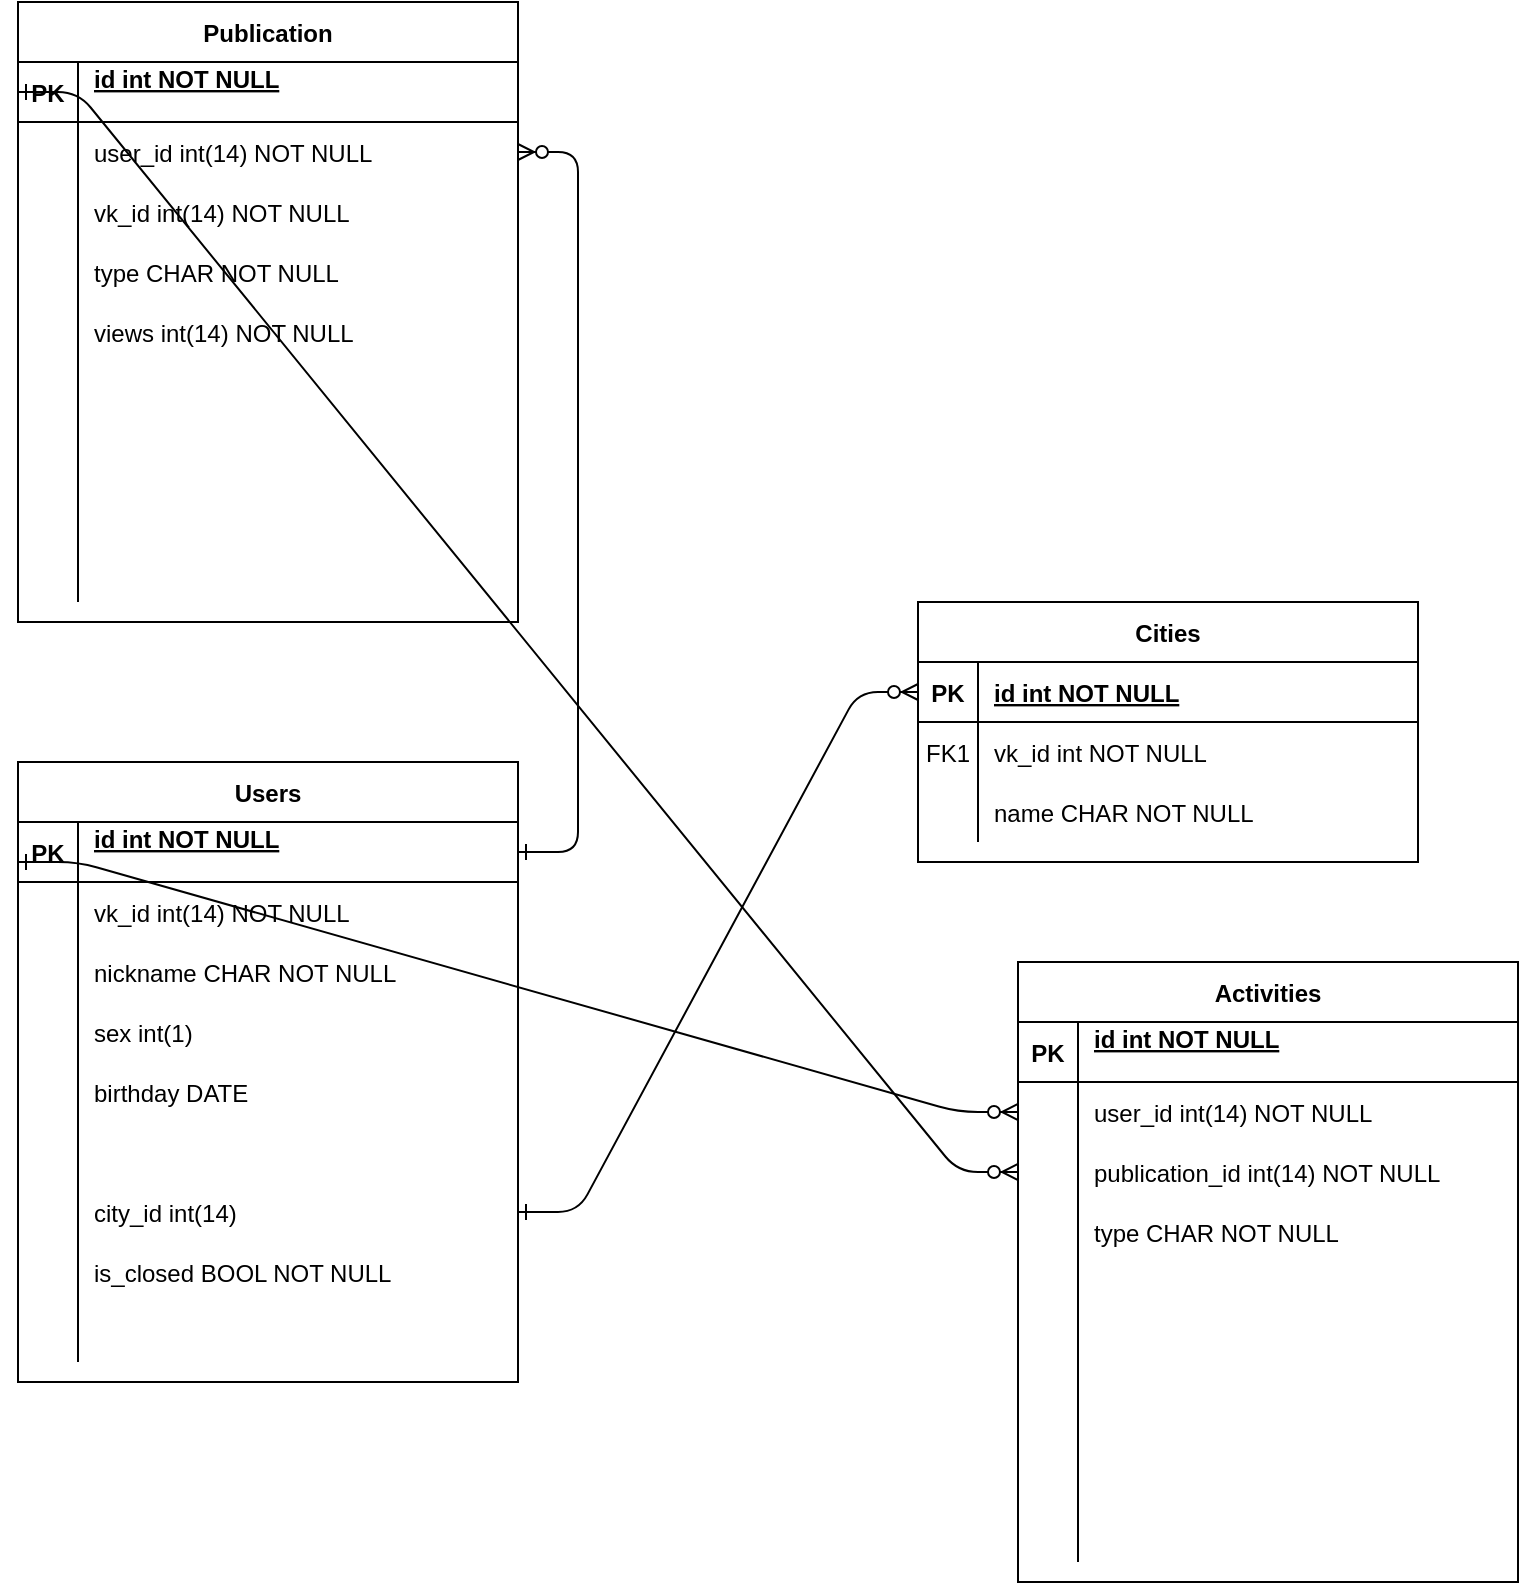 <mxfile version="22.1.22" type="embed">
  <diagram id="R2lEEEUBdFMjLlhIrx00" name="Page-1">
    <mxGraphModel dx="1005" dy="650" grid="1" gridSize="10" guides="1" tooltips="1" connect="1" arrows="1" fold="1" page="1" pageScale="1" pageWidth="850" pageHeight="1100" math="0" shadow="0" extFonts="Permanent Marker^https://fonts.googleapis.com/css?family=Permanent+Marker">
      <root>
        <mxCell id="0" />
        <mxCell id="1" parent="0" />
        <mxCell id="C-vyLk0tnHw3VtMMgP7b-23" value="Users" style="shape=table;startSize=30;container=1;collapsible=1;childLayout=tableLayout;fixedRows=1;rowLines=0;fontStyle=1;align=center;resizeLast=1;" parent="1" vertex="1">
          <mxGeometry x="60" y="630" width="250" height="310" as="geometry" />
        </mxCell>
        <mxCell id="C-vyLk0tnHw3VtMMgP7b-24" value="" style="shape=partialRectangle;collapsible=0;dropTarget=0;pointerEvents=0;fillColor=none;points=[[0,0.5],[1,0.5]];portConstraint=eastwest;top=0;left=0;right=0;bottom=1;" parent="C-vyLk0tnHw3VtMMgP7b-23" vertex="1">
          <mxGeometry y="30" width="250" height="30" as="geometry" />
        </mxCell>
        <mxCell id="C-vyLk0tnHw3VtMMgP7b-25" value="PK" style="shape=partialRectangle;overflow=hidden;connectable=0;fillColor=none;top=0;left=0;bottom=0;right=0;fontStyle=1;" parent="C-vyLk0tnHw3VtMMgP7b-24" vertex="1">
          <mxGeometry width="30" height="30" as="geometry">
            <mxRectangle width="30" height="30" as="alternateBounds" />
          </mxGeometry>
        </mxCell>
        <mxCell id="C-vyLk0tnHw3VtMMgP7b-26" value="id int NOT NULL&#xa;" style="shape=partialRectangle;overflow=hidden;connectable=0;fillColor=none;top=0;left=0;bottom=0;right=0;align=left;spacingLeft=6;fontStyle=5;" parent="C-vyLk0tnHw3VtMMgP7b-24" vertex="1">
          <mxGeometry x="30" width="220" height="30" as="geometry">
            <mxRectangle width="220" height="30" as="alternateBounds" />
          </mxGeometry>
        </mxCell>
        <mxCell id="C-vyLk0tnHw3VtMMgP7b-27" value="" style="shape=partialRectangle;collapsible=0;dropTarget=0;pointerEvents=0;fillColor=none;points=[[0,0.5],[1,0.5]];portConstraint=eastwest;top=0;left=0;right=0;bottom=0;" parent="C-vyLk0tnHw3VtMMgP7b-23" vertex="1">
          <mxGeometry y="60" width="250" height="30" as="geometry" />
        </mxCell>
        <mxCell id="C-vyLk0tnHw3VtMMgP7b-28" value="" style="shape=partialRectangle;overflow=hidden;connectable=0;fillColor=none;top=0;left=0;bottom=0;right=0;" parent="C-vyLk0tnHw3VtMMgP7b-27" vertex="1">
          <mxGeometry width="30" height="30" as="geometry">
            <mxRectangle width="30" height="30" as="alternateBounds" />
          </mxGeometry>
        </mxCell>
        <mxCell id="C-vyLk0tnHw3VtMMgP7b-29" value="vk_id int(14) NOT NULL" style="shape=partialRectangle;overflow=hidden;connectable=0;fillColor=none;top=0;left=0;bottom=0;right=0;align=left;spacingLeft=6;" parent="C-vyLk0tnHw3VtMMgP7b-27" vertex="1">
          <mxGeometry x="30" width="220" height="30" as="geometry">
            <mxRectangle width="220" height="30" as="alternateBounds" />
          </mxGeometry>
        </mxCell>
        <mxCell id="SJk2lJdAqxPDjM0oQg2l-5" value="" style="shape=partialRectangle;collapsible=0;dropTarget=0;pointerEvents=0;fillColor=none;points=[[0,0.5],[1,0.5]];portConstraint=eastwest;top=0;left=0;right=0;bottom=0;" parent="C-vyLk0tnHw3VtMMgP7b-23" vertex="1">
          <mxGeometry y="90" width="250" height="30" as="geometry" />
        </mxCell>
        <mxCell id="SJk2lJdAqxPDjM0oQg2l-6" value="" style="shape=partialRectangle;overflow=hidden;connectable=0;fillColor=none;top=0;left=0;bottom=0;right=0;" parent="SJk2lJdAqxPDjM0oQg2l-5" vertex="1">
          <mxGeometry width="30" height="30" as="geometry">
            <mxRectangle width="30" height="30" as="alternateBounds" />
          </mxGeometry>
        </mxCell>
        <mxCell id="SJk2lJdAqxPDjM0oQg2l-7" value="nickname CHAR NOT NULL" style="shape=partialRectangle;overflow=hidden;connectable=0;fillColor=none;top=0;left=0;bottom=0;right=0;align=left;spacingLeft=6;" parent="SJk2lJdAqxPDjM0oQg2l-5" vertex="1">
          <mxGeometry x="30" width="220" height="30" as="geometry">
            <mxRectangle width="220" height="30" as="alternateBounds" />
          </mxGeometry>
        </mxCell>
        <mxCell id="SJk2lJdAqxPDjM0oQg2l-8" value="" style="shape=partialRectangle;collapsible=0;dropTarget=0;pointerEvents=0;fillColor=none;points=[[0,0.5],[1,0.5]];portConstraint=eastwest;top=0;left=0;right=0;bottom=0;" parent="C-vyLk0tnHw3VtMMgP7b-23" vertex="1">
          <mxGeometry y="120" width="250" height="30" as="geometry" />
        </mxCell>
        <mxCell id="SJk2lJdAqxPDjM0oQg2l-9" value="" style="shape=partialRectangle;overflow=hidden;connectable=0;fillColor=none;top=0;left=0;bottom=0;right=0;" parent="SJk2lJdAqxPDjM0oQg2l-8" vertex="1">
          <mxGeometry width="30" height="30" as="geometry">
            <mxRectangle width="30" height="30" as="alternateBounds" />
          </mxGeometry>
        </mxCell>
        <mxCell id="SJk2lJdAqxPDjM0oQg2l-10" value="sex int(1) " style="shape=partialRectangle;overflow=hidden;connectable=0;fillColor=none;top=0;left=0;bottom=0;right=0;align=left;spacingLeft=6;" parent="SJk2lJdAqxPDjM0oQg2l-8" vertex="1">
          <mxGeometry x="30" width="220" height="30" as="geometry">
            <mxRectangle width="220" height="30" as="alternateBounds" />
          </mxGeometry>
        </mxCell>
        <mxCell id="SJk2lJdAqxPDjM0oQg2l-11" value="" style="shape=partialRectangle;collapsible=0;dropTarget=0;pointerEvents=0;fillColor=none;points=[[0,0.5],[1,0.5]];portConstraint=eastwest;top=0;left=0;right=0;bottom=0;" parent="C-vyLk0tnHw3VtMMgP7b-23" vertex="1">
          <mxGeometry y="150" width="250" height="30" as="geometry" />
        </mxCell>
        <mxCell id="SJk2lJdAqxPDjM0oQg2l-12" value="" style="shape=partialRectangle;overflow=hidden;connectable=0;fillColor=none;top=0;left=0;bottom=0;right=0;" parent="SJk2lJdAqxPDjM0oQg2l-11" vertex="1">
          <mxGeometry width="30" height="30" as="geometry">
            <mxRectangle width="30" height="30" as="alternateBounds" />
          </mxGeometry>
        </mxCell>
        <mxCell id="SJk2lJdAqxPDjM0oQg2l-13" value="birthday DATE" style="shape=partialRectangle;overflow=hidden;connectable=0;fillColor=none;top=0;left=0;bottom=0;right=0;align=left;spacingLeft=6;" parent="SJk2lJdAqxPDjM0oQg2l-11" vertex="1">
          <mxGeometry x="30" width="220" height="30" as="geometry">
            <mxRectangle width="220" height="30" as="alternateBounds" />
          </mxGeometry>
        </mxCell>
        <mxCell id="SJk2lJdAqxPDjM0oQg2l-14" value="" style="shape=partialRectangle;collapsible=0;dropTarget=0;pointerEvents=0;fillColor=none;points=[[0,0.5],[1,0.5]];portConstraint=eastwest;top=0;left=0;right=0;bottom=0;" parent="C-vyLk0tnHw3VtMMgP7b-23" vertex="1">
          <mxGeometry y="180" width="250" height="30" as="geometry" />
        </mxCell>
        <mxCell id="SJk2lJdAqxPDjM0oQg2l-15" value="" style="shape=partialRectangle;overflow=hidden;connectable=0;fillColor=none;top=0;left=0;bottom=0;right=0;" parent="SJk2lJdAqxPDjM0oQg2l-14" vertex="1">
          <mxGeometry width="30" height="30" as="geometry">
            <mxRectangle width="30" height="30" as="alternateBounds" />
          </mxGeometry>
        </mxCell>
        <mxCell id="SJk2lJdAqxPDjM0oQg2l-16" value="" style="shape=partialRectangle;overflow=hidden;connectable=0;fillColor=none;top=0;left=0;bottom=0;right=0;align=left;spacingLeft=6;" parent="SJk2lJdAqxPDjM0oQg2l-14" vertex="1">
          <mxGeometry x="30" width="220" height="30" as="geometry">
            <mxRectangle width="220" height="30" as="alternateBounds" />
          </mxGeometry>
        </mxCell>
        <mxCell id="SJk2lJdAqxPDjM0oQg2l-36" value="" style="shape=partialRectangle;collapsible=0;dropTarget=0;pointerEvents=0;fillColor=none;points=[[0,0.5],[1,0.5]];portConstraint=eastwest;top=0;left=0;right=0;bottom=0;" parent="C-vyLk0tnHw3VtMMgP7b-23" vertex="1">
          <mxGeometry y="210" width="250" height="30" as="geometry" />
        </mxCell>
        <mxCell id="SJk2lJdAqxPDjM0oQg2l-37" value="" style="shape=partialRectangle;overflow=hidden;connectable=0;fillColor=none;top=0;left=0;bottom=0;right=0;" parent="SJk2lJdAqxPDjM0oQg2l-36" vertex="1">
          <mxGeometry width="30" height="30" as="geometry">
            <mxRectangle width="30" height="30" as="alternateBounds" />
          </mxGeometry>
        </mxCell>
        <mxCell id="SJk2lJdAqxPDjM0oQg2l-38" value="city_id int(14)" style="shape=partialRectangle;overflow=hidden;connectable=0;fillColor=none;top=0;left=0;bottom=0;right=0;align=left;spacingLeft=6;" parent="SJk2lJdAqxPDjM0oQg2l-36" vertex="1">
          <mxGeometry x="30" width="220" height="30" as="geometry">
            <mxRectangle width="220" height="30" as="alternateBounds" />
          </mxGeometry>
        </mxCell>
        <mxCell id="SJk2lJdAqxPDjM0oQg2l-39" value="" style="shape=partialRectangle;collapsible=0;dropTarget=0;pointerEvents=0;fillColor=none;points=[[0,0.5],[1,0.5]];portConstraint=eastwest;top=0;left=0;right=0;bottom=0;" parent="C-vyLk0tnHw3VtMMgP7b-23" vertex="1">
          <mxGeometry y="240" width="250" height="30" as="geometry" />
        </mxCell>
        <mxCell id="SJk2lJdAqxPDjM0oQg2l-40" value="" style="shape=partialRectangle;overflow=hidden;connectable=0;fillColor=none;top=0;left=0;bottom=0;right=0;" parent="SJk2lJdAqxPDjM0oQg2l-39" vertex="1">
          <mxGeometry width="30" height="30" as="geometry">
            <mxRectangle width="30" height="30" as="alternateBounds" />
          </mxGeometry>
        </mxCell>
        <mxCell id="SJk2lJdAqxPDjM0oQg2l-41" value="is_closed BOOL NOT NULL" style="shape=partialRectangle;overflow=hidden;connectable=0;fillColor=none;top=0;left=0;bottom=0;right=0;align=left;spacingLeft=6;" parent="SJk2lJdAqxPDjM0oQg2l-39" vertex="1">
          <mxGeometry x="30" width="220" height="30" as="geometry">
            <mxRectangle width="220" height="30" as="alternateBounds" />
          </mxGeometry>
        </mxCell>
        <mxCell id="SJk2lJdAqxPDjM0oQg2l-42" value="" style="shape=partialRectangle;collapsible=0;dropTarget=0;pointerEvents=0;fillColor=none;points=[[0,0.5],[1,0.5]];portConstraint=eastwest;top=0;left=0;right=0;bottom=0;" parent="C-vyLk0tnHw3VtMMgP7b-23" vertex="1">
          <mxGeometry y="270" width="250" height="30" as="geometry" />
        </mxCell>
        <mxCell id="SJk2lJdAqxPDjM0oQg2l-43" value="" style="shape=partialRectangle;overflow=hidden;connectable=0;fillColor=none;top=0;left=0;bottom=0;right=0;" parent="SJk2lJdAqxPDjM0oQg2l-42" vertex="1">
          <mxGeometry width="30" height="30" as="geometry">
            <mxRectangle width="30" height="30" as="alternateBounds" />
          </mxGeometry>
        </mxCell>
        <mxCell id="SJk2lJdAqxPDjM0oQg2l-44" value="" style="shape=partialRectangle;overflow=hidden;connectable=0;fillColor=none;top=0;left=0;bottom=0;right=0;align=left;spacingLeft=6;" parent="SJk2lJdAqxPDjM0oQg2l-42" vertex="1">
          <mxGeometry x="30" width="220" height="30" as="geometry">
            <mxRectangle width="220" height="30" as="alternateBounds" />
          </mxGeometry>
        </mxCell>
        <mxCell id="SJk2lJdAqxPDjM0oQg2l-55" value="Cities" style="shape=table;startSize=30;container=1;collapsible=1;childLayout=tableLayout;fixedRows=1;rowLines=0;fontStyle=1;align=center;resizeLast=1;" parent="1" vertex="1">
          <mxGeometry x="510" y="550" width="250" height="130" as="geometry" />
        </mxCell>
        <mxCell id="SJk2lJdAqxPDjM0oQg2l-56" value="" style="shape=partialRectangle;collapsible=0;dropTarget=0;pointerEvents=0;fillColor=none;points=[[0,0.5],[1,0.5]];portConstraint=eastwest;top=0;left=0;right=0;bottom=1;" parent="SJk2lJdAqxPDjM0oQg2l-55" vertex="1">
          <mxGeometry y="30" width="250" height="30" as="geometry" />
        </mxCell>
        <mxCell id="SJk2lJdAqxPDjM0oQg2l-57" value="PK" style="shape=partialRectangle;overflow=hidden;connectable=0;fillColor=none;top=0;left=0;bottom=0;right=0;fontStyle=1;" parent="SJk2lJdAqxPDjM0oQg2l-56" vertex="1">
          <mxGeometry width="30" height="30" as="geometry">
            <mxRectangle width="30" height="30" as="alternateBounds" />
          </mxGeometry>
        </mxCell>
        <mxCell id="SJk2lJdAqxPDjM0oQg2l-58" value="id int NOT NULL " style="shape=partialRectangle;overflow=hidden;connectable=0;fillColor=none;top=0;left=0;bottom=0;right=0;align=left;spacingLeft=6;fontStyle=5;" parent="SJk2lJdAqxPDjM0oQg2l-56" vertex="1">
          <mxGeometry x="30" width="220" height="30" as="geometry">
            <mxRectangle width="220" height="30" as="alternateBounds" />
          </mxGeometry>
        </mxCell>
        <mxCell id="SJk2lJdAqxPDjM0oQg2l-59" value="" style="shape=partialRectangle;collapsible=0;dropTarget=0;pointerEvents=0;fillColor=none;points=[[0,0.5],[1,0.5]];portConstraint=eastwest;top=0;left=0;right=0;bottom=0;" parent="SJk2lJdAqxPDjM0oQg2l-55" vertex="1">
          <mxGeometry y="60" width="250" height="30" as="geometry" />
        </mxCell>
        <mxCell id="SJk2lJdAqxPDjM0oQg2l-60" value="FK1" style="shape=partialRectangle;overflow=hidden;connectable=0;fillColor=none;top=0;left=0;bottom=0;right=0;" parent="SJk2lJdAqxPDjM0oQg2l-59" vertex="1">
          <mxGeometry width="30" height="30" as="geometry">
            <mxRectangle width="30" height="30" as="alternateBounds" />
          </mxGeometry>
        </mxCell>
        <mxCell id="SJk2lJdAqxPDjM0oQg2l-61" value="vk_id int NOT NULL" style="shape=partialRectangle;overflow=hidden;connectable=0;fillColor=none;top=0;left=0;bottom=0;right=0;align=left;spacingLeft=6;" parent="SJk2lJdAqxPDjM0oQg2l-59" vertex="1">
          <mxGeometry x="30" width="220" height="30" as="geometry">
            <mxRectangle width="220" height="30" as="alternateBounds" />
          </mxGeometry>
        </mxCell>
        <mxCell id="SJk2lJdAqxPDjM0oQg2l-62" value="" style="shape=partialRectangle;collapsible=0;dropTarget=0;pointerEvents=0;fillColor=none;points=[[0,0.5],[1,0.5]];portConstraint=eastwest;top=0;left=0;right=0;bottom=0;" parent="SJk2lJdAqxPDjM0oQg2l-55" vertex="1">
          <mxGeometry y="90" width="250" height="30" as="geometry" />
        </mxCell>
        <mxCell id="SJk2lJdAqxPDjM0oQg2l-63" value="" style="shape=partialRectangle;overflow=hidden;connectable=0;fillColor=none;top=0;left=0;bottom=0;right=0;" parent="SJk2lJdAqxPDjM0oQg2l-62" vertex="1">
          <mxGeometry width="30" height="30" as="geometry">
            <mxRectangle width="30" height="30" as="alternateBounds" />
          </mxGeometry>
        </mxCell>
        <mxCell id="SJk2lJdAqxPDjM0oQg2l-64" value="name CHAR NOT NULL" style="shape=partialRectangle;overflow=hidden;connectable=0;fillColor=none;top=0;left=0;bottom=0;right=0;align=left;spacingLeft=6;" parent="SJk2lJdAqxPDjM0oQg2l-62" vertex="1">
          <mxGeometry x="30" width="220" height="30" as="geometry">
            <mxRectangle width="220" height="30" as="alternateBounds" />
          </mxGeometry>
        </mxCell>
        <mxCell id="SJk2lJdAqxPDjM0oQg2l-69" value="" style="edgeStyle=entityRelationEdgeStyle;endArrow=ERzeroToMany;startArrow=ERone;endFill=1;startFill=0;entryX=0;entryY=0.5;entryDx=0;entryDy=0;exitX=1;exitY=0.5;exitDx=0;exitDy=0;" parent="1" source="SJk2lJdAqxPDjM0oQg2l-36" target="SJk2lJdAqxPDjM0oQg2l-56" edge="1">
          <mxGeometry width="100" height="100" relative="1" as="geometry">
            <mxPoint x="360" y="990" as="sourcePoint" />
            <mxPoint x="430" y="760" as="targetPoint" />
            <Array as="points">
              <mxPoint x="60" y="670" />
              <mxPoint x="100" y="740" />
              <mxPoint x="370" y="750" />
              <mxPoint x="100" y="750" />
            </Array>
          </mxGeometry>
        </mxCell>
        <mxCell id="SJk2lJdAqxPDjM0oQg2l-71" value="Publication" style="shape=table;startSize=30;container=1;collapsible=1;childLayout=tableLayout;fixedRows=1;rowLines=0;fontStyle=1;align=center;resizeLast=1;" parent="1" vertex="1">
          <mxGeometry x="60" y="250" width="250" height="310" as="geometry" />
        </mxCell>
        <mxCell id="SJk2lJdAqxPDjM0oQg2l-72" value="" style="shape=partialRectangle;collapsible=0;dropTarget=0;pointerEvents=0;fillColor=none;points=[[0,0.5],[1,0.5]];portConstraint=eastwest;top=0;left=0;right=0;bottom=1;" parent="SJk2lJdAqxPDjM0oQg2l-71" vertex="1">
          <mxGeometry y="30" width="250" height="30" as="geometry" />
        </mxCell>
        <mxCell id="SJk2lJdAqxPDjM0oQg2l-73" value="PK" style="shape=partialRectangle;overflow=hidden;connectable=0;fillColor=none;top=0;left=0;bottom=0;right=0;fontStyle=1;" parent="SJk2lJdAqxPDjM0oQg2l-72" vertex="1">
          <mxGeometry width="30" height="30" as="geometry">
            <mxRectangle width="30" height="30" as="alternateBounds" />
          </mxGeometry>
        </mxCell>
        <mxCell id="SJk2lJdAqxPDjM0oQg2l-74" value="id int NOT NULL&#xa;" style="shape=partialRectangle;overflow=hidden;connectable=0;fillColor=none;top=0;left=0;bottom=0;right=0;align=left;spacingLeft=6;fontStyle=5;" parent="SJk2lJdAqxPDjM0oQg2l-72" vertex="1">
          <mxGeometry x="30" width="220" height="30" as="geometry">
            <mxRectangle width="220" height="30" as="alternateBounds" />
          </mxGeometry>
        </mxCell>
        <mxCell id="SJk2lJdAqxPDjM0oQg2l-75" value="" style="shape=partialRectangle;collapsible=0;dropTarget=0;pointerEvents=0;fillColor=none;points=[[0,0.5],[1,0.5]];portConstraint=eastwest;top=0;left=0;right=0;bottom=0;" parent="SJk2lJdAqxPDjM0oQg2l-71" vertex="1">
          <mxGeometry y="60" width="250" height="30" as="geometry" />
        </mxCell>
        <mxCell id="SJk2lJdAqxPDjM0oQg2l-76" value="" style="shape=partialRectangle;overflow=hidden;connectable=0;fillColor=none;top=0;left=0;bottom=0;right=0;" parent="SJk2lJdAqxPDjM0oQg2l-75" vertex="1">
          <mxGeometry width="30" height="30" as="geometry">
            <mxRectangle width="30" height="30" as="alternateBounds" />
          </mxGeometry>
        </mxCell>
        <mxCell id="SJk2lJdAqxPDjM0oQg2l-77" value="user_id int(14) NOT NULL" style="shape=partialRectangle;overflow=hidden;connectable=0;fillColor=none;top=0;left=0;bottom=0;right=0;align=left;spacingLeft=6;" parent="SJk2lJdAqxPDjM0oQg2l-75" vertex="1">
          <mxGeometry x="30" width="220" height="30" as="geometry">
            <mxRectangle width="220" height="30" as="alternateBounds" />
          </mxGeometry>
        </mxCell>
        <mxCell id="SJk2lJdAqxPDjM0oQg2l-78" value="" style="shape=partialRectangle;collapsible=0;dropTarget=0;pointerEvents=0;fillColor=none;points=[[0,0.5],[1,0.5]];portConstraint=eastwest;top=0;left=0;right=0;bottom=0;" parent="SJk2lJdAqxPDjM0oQg2l-71" vertex="1">
          <mxGeometry y="90" width="250" height="30" as="geometry" />
        </mxCell>
        <mxCell id="SJk2lJdAqxPDjM0oQg2l-79" value="" style="shape=partialRectangle;overflow=hidden;connectable=0;fillColor=none;top=0;left=0;bottom=0;right=0;" parent="SJk2lJdAqxPDjM0oQg2l-78" vertex="1">
          <mxGeometry width="30" height="30" as="geometry">
            <mxRectangle width="30" height="30" as="alternateBounds" />
          </mxGeometry>
        </mxCell>
        <mxCell id="SJk2lJdAqxPDjM0oQg2l-80" value="vk_id int(14) NOT NULL" style="shape=partialRectangle;overflow=hidden;connectable=0;fillColor=none;top=0;left=0;bottom=0;right=0;align=left;spacingLeft=6;" parent="SJk2lJdAqxPDjM0oQg2l-78" vertex="1">
          <mxGeometry x="30" width="220" height="30" as="geometry">
            <mxRectangle width="220" height="30" as="alternateBounds" />
          </mxGeometry>
        </mxCell>
        <mxCell id="SJk2lJdAqxPDjM0oQg2l-81" value="" style="shape=partialRectangle;collapsible=0;dropTarget=0;pointerEvents=0;fillColor=none;points=[[0,0.5],[1,0.5]];portConstraint=eastwest;top=0;left=0;right=0;bottom=0;" parent="SJk2lJdAqxPDjM0oQg2l-71" vertex="1">
          <mxGeometry y="120" width="250" height="30" as="geometry" />
        </mxCell>
        <mxCell id="SJk2lJdAqxPDjM0oQg2l-82" value="" style="shape=partialRectangle;overflow=hidden;connectable=0;fillColor=none;top=0;left=0;bottom=0;right=0;" parent="SJk2lJdAqxPDjM0oQg2l-81" vertex="1">
          <mxGeometry width="30" height="30" as="geometry">
            <mxRectangle width="30" height="30" as="alternateBounds" />
          </mxGeometry>
        </mxCell>
        <mxCell id="SJk2lJdAqxPDjM0oQg2l-83" value="type CHAR NOT NULL" style="shape=partialRectangle;overflow=hidden;connectable=0;fillColor=none;top=0;left=0;bottom=0;right=0;align=left;spacingLeft=6;" parent="SJk2lJdAqxPDjM0oQg2l-81" vertex="1">
          <mxGeometry x="30" width="220" height="30" as="geometry">
            <mxRectangle width="220" height="30" as="alternateBounds" />
          </mxGeometry>
        </mxCell>
        <mxCell id="SJk2lJdAqxPDjM0oQg2l-84" value="" style="shape=partialRectangle;collapsible=0;dropTarget=0;pointerEvents=0;fillColor=none;points=[[0,0.5],[1,0.5]];portConstraint=eastwest;top=0;left=0;right=0;bottom=0;" parent="SJk2lJdAqxPDjM0oQg2l-71" vertex="1">
          <mxGeometry y="150" width="250" height="30" as="geometry" />
        </mxCell>
        <mxCell id="SJk2lJdAqxPDjM0oQg2l-85" value="" style="shape=partialRectangle;overflow=hidden;connectable=0;fillColor=none;top=0;left=0;bottom=0;right=0;" parent="SJk2lJdAqxPDjM0oQg2l-84" vertex="1">
          <mxGeometry width="30" height="30" as="geometry">
            <mxRectangle width="30" height="30" as="alternateBounds" />
          </mxGeometry>
        </mxCell>
        <mxCell id="SJk2lJdAqxPDjM0oQg2l-86" value="" style="shape=partialRectangle;overflow=hidden;connectable=0;fillColor=none;top=0;left=0;bottom=0;right=0;align=left;spacingLeft=6;" parent="SJk2lJdAqxPDjM0oQg2l-84" vertex="1">
          <mxGeometry x="30" width="220" height="30" as="geometry">
            <mxRectangle width="220" height="30" as="alternateBounds" />
          </mxGeometry>
        </mxCell>
        <mxCell id="SJk2lJdAqxPDjM0oQg2l-87" value="" style="shape=partialRectangle;collapsible=0;dropTarget=0;pointerEvents=0;fillColor=none;points=[[0,0.5],[1,0.5]];portConstraint=eastwest;top=0;left=0;right=0;bottom=0;" parent="SJk2lJdAqxPDjM0oQg2l-71" vertex="1">
          <mxGeometry y="180" width="250" height="30" as="geometry" />
        </mxCell>
        <mxCell id="SJk2lJdAqxPDjM0oQg2l-88" value="" style="shape=partialRectangle;overflow=hidden;connectable=0;fillColor=none;top=0;left=0;bottom=0;right=0;" parent="SJk2lJdAqxPDjM0oQg2l-87" vertex="1">
          <mxGeometry width="30" height="30" as="geometry">
            <mxRectangle width="30" height="30" as="alternateBounds" />
          </mxGeometry>
        </mxCell>
        <mxCell id="SJk2lJdAqxPDjM0oQg2l-89" value="" style="shape=partialRectangle;overflow=hidden;connectable=0;fillColor=none;top=0;left=0;bottom=0;right=0;align=left;spacingLeft=6;" parent="SJk2lJdAqxPDjM0oQg2l-87" vertex="1">
          <mxGeometry x="30" width="220" height="30" as="geometry">
            <mxRectangle width="220" height="30" as="alternateBounds" />
          </mxGeometry>
        </mxCell>
        <mxCell id="SJk2lJdAqxPDjM0oQg2l-90" value="" style="shape=partialRectangle;collapsible=0;dropTarget=0;pointerEvents=0;fillColor=none;points=[[0,0.5],[1,0.5]];portConstraint=eastwest;top=0;left=0;right=0;bottom=0;" parent="SJk2lJdAqxPDjM0oQg2l-71" vertex="1">
          <mxGeometry y="210" width="250" height="30" as="geometry" />
        </mxCell>
        <mxCell id="SJk2lJdAqxPDjM0oQg2l-91" value="" style="shape=partialRectangle;overflow=hidden;connectable=0;fillColor=none;top=0;left=0;bottom=0;right=0;" parent="SJk2lJdAqxPDjM0oQg2l-90" vertex="1">
          <mxGeometry width="30" height="30" as="geometry">
            <mxRectangle width="30" height="30" as="alternateBounds" />
          </mxGeometry>
        </mxCell>
        <mxCell id="SJk2lJdAqxPDjM0oQg2l-92" value="" style="shape=partialRectangle;overflow=hidden;connectable=0;fillColor=none;top=0;left=0;bottom=0;right=0;align=left;spacingLeft=6;" parent="SJk2lJdAqxPDjM0oQg2l-90" vertex="1">
          <mxGeometry x="30" width="220" height="30" as="geometry">
            <mxRectangle width="220" height="30" as="alternateBounds" />
          </mxGeometry>
        </mxCell>
        <mxCell id="SJk2lJdAqxPDjM0oQg2l-93" value="" style="shape=partialRectangle;collapsible=0;dropTarget=0;pointerEvents=0;fillColor=none;points=[[0,0.5],[1,0.5]];portConstraint=eastwest;top=0;left=0;right=0;bottom=0;" parent="SJk2lJdAqxPDjM0oQg2l-71" vertex="1">
          <mxGeometry y="240" width="250" height="30" as="geometry" />
        </mxCell>
        <mxCell id="SJk2lJdAqxPDjM0oQg2l-94" value="" style="shape=partialRectangle;overflow=hidden;connectable=0;fillColor=none;top=0;left=0;bottom=0;right=0;" parent="SJk2lJdAqxPDjM0oQg2l-93" vertex="1">
          <mxGeometry width="30" height="30" as="geometry">
            <mxRectangle width="30" height="30" as="alternateBounds" />
          </mxGeometry>
        </mxCell>
        <mxCell id="SJk2lJdAqxPDjM0oQg2l-95" value="" style="shape=partialRectangle;overflow=hidden;connectable=0;fillColor=none;top=0;left=0;bottom=0;right=0;align=left;spacingLeft=6;" parent="SJk2lJdAqxPDjM0oQg2l-93" vertex="1">
          <mxGeometry x="30" width="220" height="30" as="geometry">
            <mxRectangle width="220" height="30" as="alternateBounds" />
          </mxGeometry>
        </mxCell>
        <mxCell id="SJk2lJdAqxPDjM0oQg2l-96" value="" style="shape=partialRectangle;collapsible=0;dropTarget=0;pointerEvents=0;fillColor=none;points=[[0,0.5],[1,0.5]];portConstraint=eastwest;top=0;left=0;right=0;bottom=0;" parent="SJk2lJdAqxPDjM0oQg2l-71" vertex="1">
          <mxGeometry y="270" width="250" height="30" as="geometry" />
        </mxCell>
        <mxCell id="SJk2lJdAqxPDjM0oQg2l-97" value="" style="shape=partialRectangle;overflow=hidden;connectable=0;fillColor=none;top=0;left=0;bottom=0;right=0;" parent="SJk2lJdAqxPDjM0oQg2l-96" vertex="1">
          <mxGeometry width="30" height="30" as="geometry">
            <mxRectangle width="30" height="30" as="alternateBounds" />
          </mxGeometry>
        </mxCell>
        <mxCell id="SJk2lJdAqxPDjM0oQg2l-98" value="" style="shape=partialRectangle;overflow=hidden;connectable=0;fillColor=none;top=0;left=0;bottom=0;right=0;align=left;spacingLeft=6;" parent="SJk2lJdAqxPDjM0oQg2l-96" vertex="1">
          <mxGeometry x="30" width="220" height="30" as="geometry">
            <mxRectangle width="220" height="30" as="alternateBounds" />
          </mxGeometry>
        </mxCell>
        <mxCell id="SJk2lJdAqxPDjM0oQg2l-99" value="" style="edgeStyle=entityRelationEdgeStyle;endArrow=ERzeroToMany;startArrow=ERone;endFill=1;startFill=0;exitX=1;exitY=0.5;exitDx=0;exitDy=0;" parent="1" source="C-vyLk0tnHw3VtMMgP7b-24" target="SJk2lJdAqxPDjM0oQg2l-75" edge="1">
          <mxGeometry width="100" height="100" relative="1" as="geometry">
            <mxPoint x="370" y="625" as="sourcePoint" />
            <mxPoint x="460" y="565" as="targetPoint" />
            <Array as="points">
              <mxPoint x="70" y="680" />
              <mxPoint x="350" y="810" />
              <mxPoint x="110" y="750" />
              <mxPoint x="420" y="820" />
              <mxPoint x="380" y="760" />
              <mxPoint x="110" y="760" />
            </Array>
          </mxGeometry>
        </mxCell>
        <mxCell id="SJk2lJdAqxPDjM0oQg2l-101" value="Activities" style="shape=table;startSize=30;container=1;collapsible=1;childLayout=tableLayout;fixedRows=1;rowLines=0;fontStyle=1;align=center;resizeLast=1;" parent="1" vertex="1">
          <mxGeometry x="560" y="730" width="250" height="310" as="geometry" />
        </mxCell>
        <mxCell id="SJk2lJdAqxPDjM0oQg2l-102" value="" style="shape=partialRectangle;collapsible=0;dropTarget=0;pointerEvents=0;fillColor=none;points=[[0,0.5],[1,0.5]];portConstraint=eastwest;top=0;left=0;right=0;bottom=1;" parent="SJk2lJdAqxPDjM0oQg2l-101" vertex="1">
          <mxGeometry y="30" width="250" height="30" as="geometry" />
        </mxCell>
        <mxCell id="SJk2lJdAqxPDjM0oQg2l-103" value="PK" style="shape=partialRectangle;overflow=hidden;connectable=0;fillColor=none;top=0;left=0;bottom=0;right=0;fontStyle=1;" parent="SJk2lJdAqxPDjM0oQg2l-102" vertex="1">
          <mxGeometry width="30" height="30" as="geometry">
            <mxRectangle width="30" height="30" as="alternateBounds" />
          </mxGeometry>
        </mxCell>
        <mxCell id="SJk2lJdAqxPDjM0oQg2l-104" value="id int NOT NULL&#xa;" style="shape=partialRectangle;overflow=hidden;connectable=0;fillColor=none;top=0;left=0;bottom=0;right=0;align=left;spacingLeft=6;fontStyle=5;" parent="SJk2lJdAqxPDjM0oQg2l-102" vertex="1">
          <mxGeometry x="30" width="220" height="30" as="geometry">
            <mxRectangle width="220" height="30" as="alternateBounds" />
          </mxGeometry>
        </mxCell>
        <mxCell id="SJk2lJdAqxPDjM0oQg2l-105" value="" style="shape=partialRectangle;collapsible=0;dropTarget=0;pointerEvents=0;fillColor=none;points=[[0,0.5],[1,0.5]];portConstraint=eastwest;top=0;left=0;right=0;bottom=0;" parent="SJk2lJdAqxPDjM0oQg2l-101" vertex="1">
          <mxGeometry y="60" width="250" height="30" as="geometry" />
        </mxCell>
        <mxCell id="SJk2lJdAqxPDjM0oQg2l-106" value="" style="shape=partialRectangle;overflow=hidden;connectable=0;fillColor=none;top=0;left=0;bottom=0;right=0;" parent="SJk2lJdAqxPDjM0oQg2l-105" vertex="1">
          <mxGeometry width="30" height="30" as="geometry">
            <mxRectangle width="30" height="30" as="alternateBounds" />
          </mxGeometry>
        </mxCell>
        <mxCell id="SJk2lJdAqxPDjM0oQg2l-107" value="user_id int(14) NOT NULL" style="shape=partialRectangle;overflow=hidden;connectable=0;fillColor=none;top=0;left=0;bottom=0;right=0;align=left;spacingLeft=6;" parent="SJk2lJdAqxPDjM0oQg2l-105" vertex="1">
          <mxGeometry x="30" width="220" height="30" as="geometry">
            <mxRectangle width="220" height="30" as="alternateBounds" />
          </mxGeometry>
        </mxCell>
        <mxCell id="SJk2lJdAqxPDjM0oQg2l-108" value="" style="shape=partialRectangle;collapsible=0;dropTarget=0;pointerEvents=0;fillColor=none;points=[[0,0.5],[1,0.5]];portConstraint=eastwest;top=0;left=0;right=0;bottom=0;" parent="SJk2lJdAqxPDjM0oQg2l-101" vertex="1">
          <mxGeometry y="90" width="250" height="30" as="geometry" />
        </mxCell>
        <mxCell id="SJk2lJdAqxPDjM0oQg2l-109" value="" style="shape=partialRectangle;overflow=hidden;connectable=0;fillColor=none;top=0;left=0;bottom=0;right=0;" parent="SJk2lJdAqxPDjM0oQg2l-108" vertex="1">
          <mxGeometry width="30" height="30" as="geometry">
            <mxRectangle width="30" height="30" as="alternateBounds" />
          </mxGeometry>
        </mxCell>
        <mxCell id="SJk2lJdAqxPDjM0oQg2l-110" value="publication_id int(14) NOT NULL" style="shape=partialRectangle;overflow=hidden;connectable=0;fillColor=none;top=0;left=0;bottom=0;right=0;align=left;spacingLeft=6;" parent="SJk2lJdAqxPDjM0oQg2l-108" vertex="1">
          <mxGeometry x="30" width="220" height="30" as="geometry">
            <mxRectangle width="220" height="30" as="alternateBounds" />
          </mxGeometry>
        </mxCell>
        <mxCell id="SJk2lJdAqxPDjM0oQg2l-111" value="" style="shape=partialRectangle;collapsible=0;dropTarget=0;pointerEvents=0;fillColor=none;points=[[0,0.5],[1,0.5]];portConstraint=eastwest;top=0;left=0;right=0;bottom=0;" parent="SJk2lJdAqxPDjM0oQg2l-101" vertex="1">
          <mxGeometry y="120" width="250" height="30" as="geometry" />
        </mxCell>
        <mxCell id="SJk2lJdAqxPDjM0oQg2l-112" value="" style="shape=partialRectangle;overflow=hidden;connectable=0;fillColor=none;top=0;left=0;bottom=0;right=0;" parent="SJk2lJdAqxPDjM0oQg2l-111" vertex="1">
          <mxGeometry width="30" height="30" as="geometry">
            <mxRectangle width="30" height="30" as="alternateBounds" />
          </mxGeometry>
        </mxCell>
        <mxCell id="SJk2lJdAqxPDjM0oQg2l-113" value="type CHAR NOT NULL" style="shape=partialRectangle;overflow=hidden;connectable=0;fillColor=none;top=0;left=0;bottom=0;right=0;align=left;spacingLeft=6;" parent="SJk2lJdAqxPDjM0oQg2l-111" vertex="1">
          <mxGeometry x="30" width="220" height="30" as="geometry">
            <mxRectangle width="220" height="30" as="alternateBounds" />
          </mxGeometry>
        </mxCell>
        <mxCell id="SJk2lJdAqxPDjM0oQg2l-114" value="" style="shape=partialRectangle;collapsible=0;dropTarget=0;pointerEvents=0;fillColor=none;points=[[0,0.5],[1,0.5]];portConstraint=eastwest;top=0;left=0;right=0;bottom=0;" parent="SJk2lJdAqxPDjM0oQg2l-101" vertex="1">
          <mxGeometry y="150" width="250" height="30" as="geometry" />
        </mxCell>
        <mxCell id="SJk2lJdAqxPDjM0oQg2l-115" value="" style="shape=partialRectangle;overflow=hidden;connectable=0;fillColor=none;top=0;left=0;bottom=0;right=0;" parent="SJk2lJdAqxPDjM0oQg2l-114" vertex="1">
          <mxGeometry width="30" height="30" as="geometry">
            <mxRectangle width="30" height="30" as="alternateBounds" />
          </mxGeometry>
        </mxCell>
        <mxCell id="SJk2lJdAqxPDjM0oQg2l-116" value="" style="shape=partialRectangle;overflow=hidden;connectable=0;fillColor=none;top=0;left=0;bottom=0;right=0;align=left;spacingLeft=6;" parent="SJk2lJdAqxPDjM0oQg2l-114" vertex="1">
          <mxGeometry x="30" width="220" height="30" as="geometry">
            <mxRectangle width="220" height="30" as="alternateBounds" />
          </mxGeometry>
        </mxCell>
        <mxCell id="SJk2lJdAqxPDjM0oQg2l-117" value="" style="shape=partialRectangle;collapsible=0;dropTarget=0;pointerEvents=0;fillColor=none;points=[[0,0.5],[1,0.5]];portConstraint=eastwest;top=0;left=0;right=0;bottom=0;" parent="SJk2lJdAqxPDjM0oQg2l-101" vertex="1">
          <mxGeometry y="180" width="250" height="30" as="geometry" />
        </mxCell>
        <mxCell id="SJk2lJdAqxPDjM0oQg2l-118" value="" style="shape=partialRectangle;overflow=hidden;connectable=0;fillColor=none;top=0;left=0;bottom=0;right=0;" parent="SJk2lJdAqxPDjM0oQg2l-117" vertex="1">
          <mxGeometry width="30" height="30" as="geometry">
            <mxRectangle width="30" height="30" as="alternateBounds" />
          </mxGeometry>
        </mxCell>
        <mxCell id="SJk2lJdAqxPDjM0oQg2l-119" value="" style="shape=partialRectangle;overflow=hidden;connectable=0;fillColor=none;top=0;left=0;bottom=0;right=0;align=left;spacingLeft=6;" parent="SJk2lJdAqxPDjM0oQg2l-117" vertex="1">
          <mxGeometry x="30" width="220" height="30" as="geometry">
            <mxRectangle width="220" height="30" as="alternateBounds" />
          </mxGeometry>
        </mxCell>
        <mxCell id="SJk2lJdAqxPDjM0oQg2l-120" value="" style="shape=partialRectangle;collapsible=0;dropTarget=0;pointerEvents=0;fillColor=none;points=[[0,0.5],[1,0.5]];portConstraint=eastwest;top=0;left=0;right=0;bottom=0;" parent="SJk2lJdAqxPDjM0oQg2l-101" vertex="1">
          <mxGeometry y="210" width="250" height="30" as="geometry" />
        </mxCell>
        <mxCell id="SJk2lJdAqxPDjM0oQg2l-121" value="" style="shape=partialRectangle;overflow=hidden;connectable=0;fillColor=none;top=0;left=0;bottom=0;right=0;" parent="SJk2lJdAqxPDjM0oQg2l-120" vertex="1">
          <mxGeometry width="30" height="30" as="geometry">
            <mxRectangle width="30" height="30" as="alternateBounds" />
          </mxGeometry>
        </mxCell>
        <mxCell id="SJk2lJdAqxPDjM0oQg2l-122" value="" style="shape=partialRectangle;overflow=hidden;connectable=0;fillColor=none;top=0;left=0;bottom=0;right=0;align=left;spacingLeft=6;" parent="SJk2lJdAqxPDjM0oQg2l-120" vertex="1">
          <mxGeometry x="30" width="220" height="30" as="geometry">
            <mxRectangle width="220" height="30" as="alternateBounds" />
          </mxGeometry>
        </mxCell>
        <mxCell id="SJk2lJdAqxPDjM0oQg2l-123" value="" style="shape=partialRectangle;collapsible=0;dropTarget=0;pointerEvents=0;fillColor=none;points=[[0,0.5],[1,0.5]];portConstraint=eastwest;top=0;left=0;right=0;bottom=0;" parent="SJk2lJdAqxPDjM0oQg2l-101" vertex="1">
          <mxGeometry y="240" width="250" height="30" as="geometry" />
        </mxCell>
        <mxCell id="SJk2lJdAqxPDjM0oQg2l-124" value="" style="shape=partialRectangle;overflow=hidden;connectable=0;fillColor=none;top=0;left=0;bottom=0;right=0;" parent="SJk2lJdAqxPDjM0oQg2l-123" vertex="1">
          <mxGeometry width="30" height="30" as="geometry">
            <mxRectangle width="30" height="30" as="alternateBounds" />
          </mxGeometry>
        </mxCell>
        <mxCell id="SJk2lJdAqxPDjM0oQg2l-125" value="" style="shape=partialRectangle;overflow=hidden;connectable=0;fillColor=none;top=0;left=0;bottom=0;right=0;align=left;spacingLeft=6;" parent="SJk2lJdAqxPDjM0oQg2l-123" vertex="1">
          <mxGeometry x="30" width="220" height="30" as="geometry">
            <mxRectangle width="220" height="30" as="alternateBounds" />
          </mxGeometry>
        </mxCell>
        <mxCell id="SJk2lJdAqxPDjM0oQg2l-126" value="" style="shape=partialRectangle;collapsible=0;dropTarget=0;pointerEvents=0;fillColor=none;points=[[0,0.5],[1,0.5]];portConstraint=eastwest;top=0;left=0;right=0;bottom=0;" parent="SJk2lJdAqxPDjM0oQg2l-101" vertex="1">
          <mxGeometry y="270" width="250" height="30" as="geometry" />
        </mxCell>
        <mxCell id="SJk2lJdAqxPDjM0oQg2l-127" value="" style="shape=partialRectangle;overflow=hidden;connectable=0;fillColor=none;top=0;left=0;bottom=0;right=0;" parent="SJk2lJdAqxPDjM0oQg2l-126" vertex="1">
          <mxGeometry width="30" height="30" as="geometry">
            <mxRectangle width="30" height="30" as="alternateBounds" />
          </mxGeometry>
        </mxCell>
        <mxCell id="SJk2lJdAqxPDjM0oQg2l-128" value="" style="shape=partialRectangle;overflow=hidden;connectable=0;fillColor=none;top=0;left=0;bottom=0;right=0;align=left;spacingLeft=6;" parent="SJk2lJdAqxPDjM0oQg2l-126" vertex="1">
          <mxGeometry x="30" width="220" height="30" as="geometry">
            <mxRectangle width="220" height="30" as="alternateBounds" />
          </mxGeometry>
        </mxCell>
        <mxCell id="SJk2lJdAqxPDjM0oQg2l-130" value="" style="edgeStyle=entityRelationEdgeStyle;endArrow=ERzeroToMany;startArrow=ERone;endFill=1;startFill=0;entryX=0;entryY=0.5;entryDx=0;entryDy=0;exitX=0;exitY=0.667;exitDx=0;exitDy=0;exitPerimeter=0;" parent="1" source="C-vyLk0tnHw3VtMMgP7b-24" target="SJk2lJdAqxPDjM0oQg2l-105" edge="1">
          <mxGeometry width="100" height="100" relative="1" as="geometry">
            <mxPoint x="50" y="670.0" as="sourcePoint" />
            <mxPoint x="-320.0" y="540.0" as="targetPoint" />
            <Array as="points">
              <mxPoint x="-510" y="940" />
              <mxPoint x="-590" y="770" />
              <mxPoint x="-160" y="860" />
              <mxPoint x="-550" y="880" />
              <mxPoint x="-550" y="900" />
              <mxPoint x="-510" y="900" />
            </Array>
          </mxGeometry>
        </mxCell>
        <mxCell id="SJk2lJdAqxPDjM0oQg2l-131" value="" style="edgeStyle=entityRelationEdgeStyle;endArrow=ERzeroToMany;startArrow=ERone;endFill=1;startFill=0;entryX=0;entryY=0.5;entryDx=0;entryDy=0;exitX=0;exitY=0.5;exitDx=0;exitDy=0;" parent="1" source="SJk2lJdAqxPDjM0oQg2l-72" target="SJk2lJdAqxPDjM0oQg2l-108" edge="1">
          <mxGeometry width="100" height="100" relative="1" as="geometry">
            <mxPoint x="70" y="690" as="sourcePoint" />
            <mxPoint x="-380" y="435" as="targetPoint" />
            <Array as="points">
              <mxPoint x="50" y="320" />
              <mxPoint x="-500" y="950" />
              <mxPoint x="-580" y="780" />
              <mxPoint x="-150" y="870" />
              <mxPoint x="-540" y="890" />
              <mxPoint x="-540" y="910" />
              <mxPoint x="-500" y="910" />
            </Array>
          </mxGeometry>
        </mxCell>
        <mxCell id="SJk2lJdAqxPDjM0oQg2l-132" value="views int(14) NOT NULL" style="shape=partialRectangle;overflow=hidden;connectable=0;fillColor=none;top=0;left=0;bottom=0;right=0;align=left;spacingLeft=6;" parent="1" vertex="1">
          <mxGeometry x="90" y="400" width="220" height="30" as="geometry">
            <mxRectangle width="220" height="30" as="alternateBounds" />
          </mxGeometry>
        </mxCell>
      </root>
    </mxGraphModel>
  </diagram>
</mxfile>
